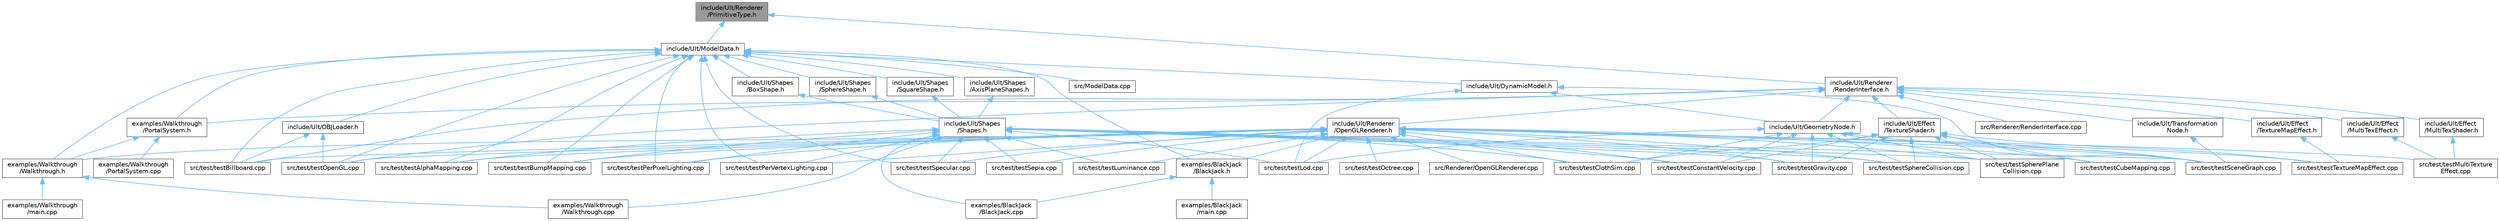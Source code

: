 digraph "include/Ult/Renderer/PrimitiveType.h"
{
 // LATEX_PDF_SIZE
  bgcolor="transparent";
  edge [fontname=Helvetica,fontsize=10,labelfontname=Helvetica,labelfontsize=10];
  node [fontname=Helvetica,fontsize=10,shape=box,height=0.2,width=0.4];
  Node1 [id="Node000001",label="include/Ult/Renderer\l/PrimitiveType.h",height=0.2,width=0.4,color="gray40", fillcolor="grey60", style="filled", fontcolor="black",tooltip=" "];
  Node1 -> Node2 [id="edge1_Node000001_Node000002",dir="back",color="steelblue1",style="solid",tooltip=" "];
  Node2 [id="Node000002",label="include/Ult/ModelData.h",height=0.2,width=0.4,color="grey40", fillcolor="white", style="filled",URL="$_model_data_8h.html",tooltip=" "];
  Node2 -> Node3 [id="edge2_Node000002_Node000003",dir="back",color="steelblue1",style="solid",tooltip=" "];
  Node3 [id="Node000003",label="examples/BlackJack\l/BlackJack.h",height=0.2,width=0.4,color="grey40", fillcolor="white", style="filled",URL="$_black_jack_8h.html",tooltip=" "];
  Node3 -> Node4 [id="edge3_Node000003_Node000004",dir="back",color="steelblue1",style="solid",tooltip=" "];
  Node4 [id="Node000004",label="examples/BlackJack\l/BlackJack.cpp",height=0.2,width=0.4,color="grey40", fillcolor="white", style="filled",URL="$_black_jack_8cpp.html",tooltip=" "];
  Node3 -> Node5 [id="edge4_Node000003_Node000005",dir="back",color="steelblue1",style="solid",tooltip=" "];
  Node5 [id="Node000005",label="examples/BlackJack\l/main.cpp",height=0.2,width=0.4,color="grey40", fillcolor="white", style="filled",URL="$_black_jack_2main_8cpp.html",tooltip=" "];
  Node2 -> Node6 [id="edge5_Node000002_Node000006",dir="back",color="steelblue1",style="solid",tooltip=" "];
  Node6 [id="Node000006",label="examples/Walkthrough\l/PortalSystem.h",height=0.2,width=0.4,color="grey40", fillcolor="white", style="filled",URL="$_portal_system_8h.html",tooltip=" "];
  Node6 -> Node7 [id="edge6_Node000006_Node000007",dir="back",color="steelblue1",style="solid",tooltip=" "];
  Node7 [id="Node000007",label="examples/Walkthrough\l/PortalSystem.cpp",height=0.2,width=0.4,color="grey40", fillcolor="white", style="filled",URL="$_portal_system_8cpp.html",tooltip=" "];
  Node6 -> Node8 [id="edge7_Node000006_Node000008",dir="back",color="steelblue1",style="solid",tooltip=" "];
  Node8 [id="Node000008",label="examples/Walkthrough\l/Walkthrough.h",height=0.2,width=0.4,color="grey40", fillcolor="white", style="filled",URL="$_walkthrough_8h.html",tooltip=" "];
  Node8 -> Node9 [id="edge8_Node000008_Node000009",dir="back",color="steelblue1",style="solid",tooltip=" "];
  Node9 [id="Node000009",label="examples/Walkthrough\l/Walkthrough.cpp",height=0.2,width=0.4,color="grey40", fillcolor="white", style="filled",URL="$_walkthrough_8cpp.html",tooltip=" "];
  Node8 -> Node10 [id="edge9_Node000008_Node000010",dir="back",color="steelblue1",style="solid",tooltip=" "];
  Node10 [id="Node000010",label="examples/Walkthrough\l/main.cpp",height=0.2,width=0.4,color="grey40", fillcolor="white", style="filled",URL="$_walkthrough_2main_8cpp.html",tooltip=" "];
  Node2 -> Node8 [id="edge10_Node000002_Node000008",dir="back",color="steelblue1",style="solid",tooltip=" "];
  Node2 -> Node11 [id="edge11_Node000002_Node000011",dir="back",color="steelblue1",style="solid",tooltip=" "];
  Node11 [id="Node000011",label="include/Ult/DynamicModel.h",height=0.2,width=0.4,color="grey40", fillcolor="white", style="filled",URL="$_dynamic_model_8h.html",tooltip=" "];
  Node11 -> Node12 [id="edge12_Node000011_Node000012",dir="back",color="steelblue1",style="solid",tooltip=" "];
  Node12 [id="Node000012",label="include/Ult/GeometryNode.h",height=0.2,width=0.4,color="grey40", fillcolor="white", style="filled",URL="$_geometry_node_8h.html",tooltip=" "];
  Node12 -> Node13 [id="edge13_Node000012_Node000013",dir="back",color="steelblue1",style="solid",tooltip=" "];
  Node13 [id="Node000013",label="src/test/testClothSim.cpp",height=0.2,width=0.4,color="grey40", fillcolor="white", style="filled",URL="$test_cloth_sim_8cpp.html",tooltip=" "];
  Node12 -> Node14 [id="edge14_Node000012_Node000014",dir="back",color="steelblue1",style="solid",tooltip=" "];
  Node14 [id="Node000014",label="src/test/testConstantVelocity.cpp",height=0.2,width=0.4,color="grey40", fillcolor="white", style="filled",URL="$test_constant_velocity_8cpp.html",tooltip=" "];
  Node12 -> Node15 [id="edge15_Node000012_Node000015",dir="back",color="steelblue1",style="solid",tooltip=" "];
  Node15 [id="Node000015",label="src/test/testGravity.cpp",height=0.2,width=0.4,color="grey40", fillcolor="white", style="filled",URL="$test_gravity_8cpp.html",tooltip=" "];
  Node12 -> Node16 [id="edge16_Node000012_Node000016",dir="back",color="steelblue1",style="solid",tooltip=" "];
  Node16 [id="Node000016",label="src/test/testLod.cpp",height=0.2,width=0.4,color="grey40", fillcolor="white", style="filled",URL="$test_lod_8cpp.html",tooltip=" "];
  Node12 -> Node17 [id="edge17_Node000012_Node000017",dir="back",color="steelblue1",style="solid",tooltip=" "];
  Node17 [id="Node000017",label="src/test/testSceneGraph.cpp",height=0.2,width=0.4,color="grey40", fillcolor="white", style="filled",URL="$test_scene_graph_8cpp.html",tooltip=" "];
  Node12 -> Node18 [id="edge18_Node000012_Node000018",dir="back",color="steelblue1",style="solid",tooltip=" "];
  Node18 [id="Node000018",label="src/test/testSphereCollision.cpp",height=0.2,width=0.4,color="grey40", fillcolor="white", style="filled",URL="$test_sphere_collision_8cpp.html",tooltip=" "];
  Node12 -> Node19 [id="edge19_Node000012_Node000019",dir="back",color="steelblue1",style="solid",tooltip=" "];
  Node19 [id="Node000019",label="src/test/testSpherePlane\lCollision.cpp",height=0.2,width=0.4,color="grey40", fillcolor="white", style="filled",URL="$test_sphere_plane_collision_8cpp.html",tooltip=" "];
  Node11 -> Node16 [id="edge20_Node000011_Node000016",dir="back",color="steelblue1",style="solid",tooltip=" "];
  Node11 -> Node17 [id="edge21_Node000011_Node000017",dir="back",color="steelblue1",style="solid",tooltip=" "];
  Node2 -> Node20 [id="edge22_Node000002_Node000020",dir="back",color="steelblue1",style="solid",tooltip=" "];
  Node20 [id="Node000020",label="include/Ult/OBJLoader.h",height=0.2,width=0.4,color="grey40", fillcolor="white", style="filled",URL="$_o_b_j_loader_8h.html",tooltip=" "];
  Node20 -> Node21 [id="edge23_Node000020_Node000021",dir="back",color="steelblue1",style="solid",tooltip=" "];
  Node21 [id="Node000021",label="src/test/testBillboard.cpp",height=0.2,width=0.4,color="grey40", fillcolor="white", style="filled",URL="$test_billboard_8cpp.html",tooltip=" "];
  Node20 -> Node22 [id="edge24_Node000020_Node000022",dir="back",color="steelblue1",style="solid",tooltip=" "];
  Node22 [id="Node000022",label="src/test/testOpenGL.cpp",height=0.2,width=0.4,color="grey40", fillcolor="white", style="filled",URL="$test_open_g_l_8cpp.html",tooltip=" "];
  Node2 -> Node23 [id="edge25_Node000002_Node000023",dir="back",color="steelblue1",style="solid",tooltip=" "];
  Node23 [id="Node000023",label="include/Ult/Shapes\l/AxisPlaneShapes.h",height=0.2,width=0.4,color="grey40", fillcolor="white", style="filled",URL="$_axis_plane_shapes_8h.html",tooltip=" "];
  Node23 -> Node24 [id="edge26_Node000023_Node000024",dir="back",color="steelblue1",style="solid",tooltip=" "];
  Node24 [id="Node000024",label="include/Ult/Shapes\l/Shapes.h",height=0.2,width=0.4,color="grey40", fillcolor="white", style="filled",URL="$_shapes_8h.html",tooltip=" "];
  Node24 -> Node4 [id="edge27_Node000024_Node000004",dir="back",color="steelblue1",style="solid",tooltip=" "];
  Node24 -> Node9 [id="edge28_Node000024_Node000009",dir="back",color="steelblue1",style="solid",tooltip=" "];
  Node24 -> Node25 [id="edge29_Node000024_Node000025",dir="back",color="steelblue1",style="solid",tooltip=" "];
  Node25 [id="Node000025",label="src/test/testAlphaMapping.cpp",height=0.2,width=0.4,color="grey40", fillcolor="white", style="filled",URL="$test_alpha_mapping_8cpp.html",tooltip=" "];
  Node24 -> Node26 [id="edge30_Node000024_Node000026",dir="back",color="steelblue1",style="solid",tooltip=" "];
  Node26 [id="Node000026",label="src/test/testBumpMapping.cpp",height=0.2,width=0.4,color="grey40", fillcolor="white", style="filled",URL="$test_bump_mapping_8cpp.html",tooltip=" "];
  Node24 -> Node13 [id="edge31_Node000024_Node000013",dir="back",color="steelblue1",style="solid",tooltip=" "];
  Node24 -> Node14 [id="edge32_Node000024_Node000014",dir="back",color="steelblue1",style="solid",tooltip=" "];
  Node24 -> Node15 [id="edge33_Node000024_Node000015",dir="back",color="steelblue1",style="solid",tooltip=" "];
  Node24 -> Node16 [id="edge34_Node000024_Node000016",dir="back",color="steelblue1",style="solid",tooltip=" "];
  Node24 -> Node27 [id="edge35_Node000024_Node000027",dir="back",color="steelblue1",style="solid",tooltip=" "];
  Node27 [id="Node000027",label="src/test/testLuminance.cpp",height=0.2,width=0.4,color="grey40", fillcolor="white", style="filled",URL="$test_luminance_8cpp.html",tooltip=" "];
  Node24 -> Node28 [id="edge36_Node000024_Node000028",dir="back",color="steelblue1",style="solid",tooltip=" "];
  Node28 [id="Node000028",label="src/test/testPerPixelLighting.cpp",height=0.2,width=0.4,color="grey40", fillcolor="white", style="filled",URL="$test_per_pixel_lighting_8cpp.html",tooltip=" "];
  Node24 -> Node29 [id="edge37_Node000024_Node000029",dir="back",color="steelblue1",style="solid",tooltip=" "];
  Node29 [id="Node000029",label="src/test/testPerVertexLighting.cpp",height=0.2,width=0.4,color="grey40", fillcolor="white", style="filled",URL="$test_per_vertex_lighting_8cpp.html",tooltip=" "];
  Node24 -> Node17 [id="edge38_Node000024_Node000017",dir="back",color="steelblue1",style="solid",tooltip=" "];
  Node24 -> Node30 [id="edge39_Node000024_Node000030",dir="back",color="steelblue1",style="solid",tooltip=" "];
  Node30 [id="Node000030",label="src/test/testSepia.cpp",height=0.2,width=0.4,color="grey40", fillcolor="white", style="filled",URL="$test_sepia_8cpp.html",tooltip=" "];
  Node24 -> Node31 [id="edge40_Node000024_Node000031",dir="back",color="steelblue1",style="solid",tooltip=" "];
  Node31 [id="Node000031",label="src/test/testSpecular.cpp",height=0.2,width=0.4,color="grey40", fillcolor="white", style="filled",URL="$test_specular_8cpp.html",tooltip=" "];
  Node24 -> Node18 [id="edge41_Node000024_Node000018",dir="back",color="steelblue1",style="solid",tooltip=" "];
  Node24 -> Node19 [id="edge42_Node000024_Node000019",dir="back",color="steelblue1",style="solid",tooltip=" "];
  Node2 -> Node32 [id="edge43_Node000002_Node000032",dir="back",color="steelblue1",style="solid",tooltip=" "];
  Node32 [id="Node000032",label="include/Ult/Shapes\l/BoxShape.h",height=0.2,width=0.4,color="grey40", fillcolor="white", style="filled",URL="$_box_shape_8h.html",tooltip=" "];
  Node32 -> Node24 [id="edge44_Node000032_Node000024",dir="back",color="steelblue1",style="solid",tooltip=" "];
  Node2 -> Node33 [id="edge45_Node000002_Node000033",dir="back",color="steelblue1",style="solid",tooltip=" "];
  Node33 [id="Node000033",label="include/Ult/Shapes\l/SphereShape.h",height=0.2,width=0.4,color="grey40", fillcolor="white", style="filled",URL="$_sphere_shape_8h.html",tooltip=" "];
  Node33 -> Node24 [id="edge46_Node000033_Node000024",dir="back",color="steelblue1",style="solid",tooltip=" "];
  Node2 -> Node34 [id="edge47_Node000002_Node000034",dir="back",color="steelblue1",style="solid",tooltip=" "];
  Node34 [id="Node000034",label="include/Ult/Shapes\l/SquareShape.h",height=0.2,width=0.4,color="grey40", fillcolor="white", style="filled",URL="$_square_shape_8h.html",tooltip=" "];
  Node34 -> Node24 [id="edge48_Node000034_Node000024",dir="back",color="steelblue1",style="solid",tooltip=" "];
  Node2 -> Node35 [id="edge49_Node000002_Node000035",dir="back",color="steelblue1",style="solid",tooltip=" "];
  Node35 [id="Node000035",label="src/ModelData.cpp",height=0.2,width=0.4,color="grey40", fillcolor="white", style="filled",URL="$_model_data_8cpp.html",tooltip=" "];
  Node2 -> Node25 [id="edge50_Node000002_Node000025",dir="back",color="steelblue1",style="solid",tooltip=" "];
  Node2 -> Node21 [id="edge51_Node000002_Node000021",dir="back",color="steelblue1",style="solid",tooltip=" "];
  Node2 -> Node26 [id="edge52_Node000002_Node000026",dir="back",color="steelblue1",style="solid",tooltip=" "];
  Node2 -> Node22 [id="edge53_Node000002_Node000022",dir="back",color="steelblue1",style="solid",tooltip=" "];
  Node2 -> Node28 [id="edge54_Node000002_Node000028",dir="back",color="steelblue1",style="solid",tooltip=" "];
  Node2 -> Node29 [id="edge55_Node000002_Node000029",dir="back",color="steelblue1",style="solid",tooltip=" "];
  Node2 -> Node31 [id="edge56_Node000002_Node000031",dir="back",color="steelblue1",style="solid",tooltip=" "];
  Node1 -> Node36 [id="edge57_Node000001_Node000036",dir="back",color="steelblue1",style="solid",tooltip=" "];
  Node36 [id="Node000036",label="include/Ult/Renderer\l/RenderInterface.h",height=0.2,width=0.4,color="grey40", fillcolor="white", style="filled",URL="$_render_interface_8h.html",tooltip=" "];
  Node36 -> Node6 [id="edge58_Node000036_Node000006",dir="back",color="steelblue1",style="solid",tooltip=" "];
  Node36 -> Node37 [id="edge59_Node000036_Node000037",dir="back",color="steelblue1",style="solid",tooltip=" "];
  Node37 [id="Node000037",label="include/Ult/Effect\l/MultiTexEffect.h",height=0.2,width=0.4,color="grey40", fillcolor="white", style="filled",URL="$_multi_tex_effect_8h.html",tooltip=" "];
  Node37 -> Node38 [id="edge60_Node000037_Node000038",dir="back",color="steelblue1",style="solid",tooltip=" "];
  Node38 [id="Node000038",label="src/test/testMultiTexture\lEffect.cpp",height=0.2,width=0.4,color="grey40", fillcolor="white", style="filled",URL="$test_multi_texture_effect_8cpp.html",tooltip=" "];
  Node36 -> Node39 [id="edge61_Node000036_Node000039",dir="back",color="steelblue1",style="solid",tooltip=" "];
  Node39 [id="Node000039",label="include/Ult/Effect\l/MultiTexShader.h",height=0.2,width=0.4,color="grey40", fillcolor="white", style="filled",URL="$_multi_tex_shader_8h.html",tooltip=" "];
  Node39 -> Node38 [id="edge62_Node000039_Node000038",dir="back",color="steelblue1",style="solid",tooltip=" "];
  Node36 -> Node40 [id="edge63_Node000036_Node000040",dir="back",color="steelblue1",style="solid",tooltip=" "];
  Node40 [id="Node000040",label="include/Ult/Effect\l/TextureMapEffect.h",height=0.2,width=0.4,color="grey40", fillcolor="white", style="filled",URL="$_texture_map_effect_8h.html",tooltip=" "];
  Node40 -> Node41 [id="edge64_Node000040_Node000041",dir="back",color="steelblue1",style="solid",tooltip=" "];
  Node41 [id="Node000041",label="src/test/testTextureMapEffect.cpp",height=0.2,width=0.4,color="grey40", fillcolor="white", style="filled",URL="$test_texture_map_effect_8cpp.html",tooltip=" "];
  Node36 -> Node42 [id="edge65_Node000036_Node000042",dir="back",color="steelblue1",style="solid",tooltip=" "];
  Node42 [id="Node000042",label="include/Ult/Effect\l/TextureShader.h",height=0.2,width=0.4,color="grey40", fillcolor="white", style="filled",URL="$_texture_shader_8h.html",tooltip=" "];
  Node42 -> Node13 [id="edge66_Node000042_Node000013",dir="back",color="steelblue1",style="solid",tooltip=" "];
  Node42 -> Node14 [id="edge67_Node000042_Node000014",dir="back",color="steelblue1",style="solid",tooltip=" "];
  Node42 -> Node43 [id="edge68_Node000042_Node000043",dir="back",color="steelblue1",style="solid",tooltip=" "];
  Node43 [id="Node000043",label="src/test/testCubeMapping.cpp",height=0.2,width=0.4,color="grey40", fillcolor="white", style="filled",URL="$test_cube_mapping_8cpp.html",tooltip=" "];
  Node42 -> Node15 [id="edge69_Node000042_Node000015",dir="back",color="steelblue1",style="solid",tooltip=" "];
  Node42 -> Node17 [id="edge70_Node000042_Node000017",dir="back",color="steelblue1",style="solid",tooltip=" "];
  Node42 -> Node18 [id="edge71_Node000042_Node000018",dir="back",color="steelblue1",style="solid",tooltip=" "];
  Node42 -> Node19 [id="edge72_Node000042_Node000019",dir="back",color="steelblue1",style="solid",tooltip=" "];
  Node42 -> Node41 [id="edge73_Node000042_Node000041",dir="back",color="steelblue1",style="solid",tooltip=" "];
  Node36 -> Node12 [id="edge74_Node000036_Node000012",dir="back",color="steelblue1",style="solid",tooltip=" "];
  Node36 -> Node44 [id="edge75_Node000036_Node000044",dir="back",color="steelblue1",style="solid",tooltip=" "];
  Node44 [id="Node000044",label="include/Ult/Renderer\l/OpenGLRenderer.h",height=0.2,width=0.4,color="grey40", fillcolor="white", style="filled",URL="$_open_g_l_renderer_8h.html",tooltip=" "];
  Node44 -> Node3 [id="edge76_Node000044_Node000003",dir="back",color="steelblue1",style="solid",tooltip=" "];
  Node44 -> Node8 [id="edge77_Node000044_Node000008",dir="back",color="steelblue1",style="solid",tooltip=" "];
  Node44 -> Node45 [id="edge78_Node000044_Node000045",dir="back",color="steelblue1",style="solid",tooltip=" "];
  Node45 [id="Node000045",label="src/Renderer/OpenGLRenderer.cpp",height=0.2,width=0.4,color="grey40", fillcolor="white", style="filled",URL="$_open_g_l_renderer_8cpp.html",tooltip=" "];
  Node44 -> Node25 [id="edge79_Node000044_Node000025",dir="back",color="steelblue1",style="solid",tooltip=" "];
  Node44 -> Node21 [id="edge80_Node000044_Node000021",dir="back",color="steelblue1",style="solid",tooltip=" "];
  Node44 -> Node26 [id="edge81_Node000044_Node000026",dir="back",color="steelblue1",style="solid",tooltip=" "];
  Node44 -> Node13 [id="edge82_Node000044_Node000013",dir="back",color="steelblue1",style="solid",tooltip=" "];
  Node44 -> Node14 [id="edge83_Node000044_Node000014",dir="back",color="steelblue1",style="solid",tooltip=" "];
  Node44 -> Node43 [id="edge84_Node000044_Node000043",dir="back",color="steelblue1",style="solid",tooltip=" "];
  Node44 -> Node15 [id="edge85_Node000044_Node000015",dir="back",color="steelblue1",style="solid",tooltip=" "];
  Node44 -> Node16 [id="edge86_Node000044_Node000016",dir="back",color="steelblue1",style="solid",tooltip=" "];
  Node44 -> Node27 [id="edge87_Node000044_Node000027",dir="back",color="steelblue1",style="solid",tooltip=" "];
  Node44 -> Node38 [id="edge88_Node000044_Node000038",dir="back",color="steelblue1",style="solid",tooltip=" "];
  Node44 -> Node46 [id="edge89_Node000044_Node000046",dir="back",color="steelblue1",style="solid",tooltip=" "];
  Node46 [id="Node000046",label="src/test/testOctree.cpp",height=0.2,width=0.4,color="grey40", fillcolor="white", style="filled",URL="$test_octree_8cpp.html",tooltip=" "];
  Node44 -> Node22 [id="edge90_Node000044_Node000022",dir="back",color="steelblue1",style="solid",tooltip=" "];
  Node44 -> Node28 [id="edge91_Node000044_Node000028",dir="back",color="steelblue1",style="solid",tooltip=" "];
  Node44 -> Node29 [id="edge92_Node000044_Node000029",dir="back",color="steelblue1",style="solid",tooltip=" "];
  Node44 -> Node17 [id="edge93_Node000044_Node000017",dir="back",color="steelblue1",style="solid",tooltip=" "];
  Node44 -> Node30 [id="edge94_Node000044_Node000030",dir="back",color="steelblue1",style="solid",tooltip=" "];
  Node44 -> Node31 [id="edge95_Node000044_Node000031",dir="back",color="steelblue1",style="solid",tooltip=" "];
  Node44 -> Node18 [id="edge96_Node000044_Node000018",dir="back",color="steelblue1",style="solid",tooltip=" "];
  Node44 -> Node19 [id="edge97_Node000044_Node000019",dir="back",color="steelblue1",style="solid",tooltip=" "];
  Node44 -> Node41 [id="edge98_Node000044_Node000041",dir="back",color="steelblue1",style="solid",tooltip=" "];
  Node36 -> Node47 [id="edge99_Node000036_Node000047",dir="back",color="steelblue1",style="solid",tooltip=" "];
  Node47 [id="Node000047",label="include/Ult/Transformation\lNode.h",height=0.2,width=0.4,color="grey40", fillcolor="white", style="filled",URL="$_transformation_node_8h.html",tooltip=" "];
  Node47 -> Node17 [id="edge100_Node000047_Node000017",dir="back",color="steelblue1",style="solid",tooltip=" "];
  Node36 -> Node48 [id="edge101_Node000036_Node000048",dir="back",color="steelblue1",style="solid",tooltip=" "];
  Node48 [id="Node000048",label="src/Renderer/RenderInterface.cpp",height=0.2,width=0.4,color="grey40", fillcolor="white", style="filled",URL="$_render_interface_8cpp.html",tooltip=" "];
  Node36 -> Node21 [id="edge102_Node000036_Node000021",dir="back",color="steelblue1",style="solid",tooltip=" "];
  Node36 -> Node22 [id="edge103_Node000036_Node000022",dir="back",color="steelblue1",style="solid",tooltip=" "];
}
